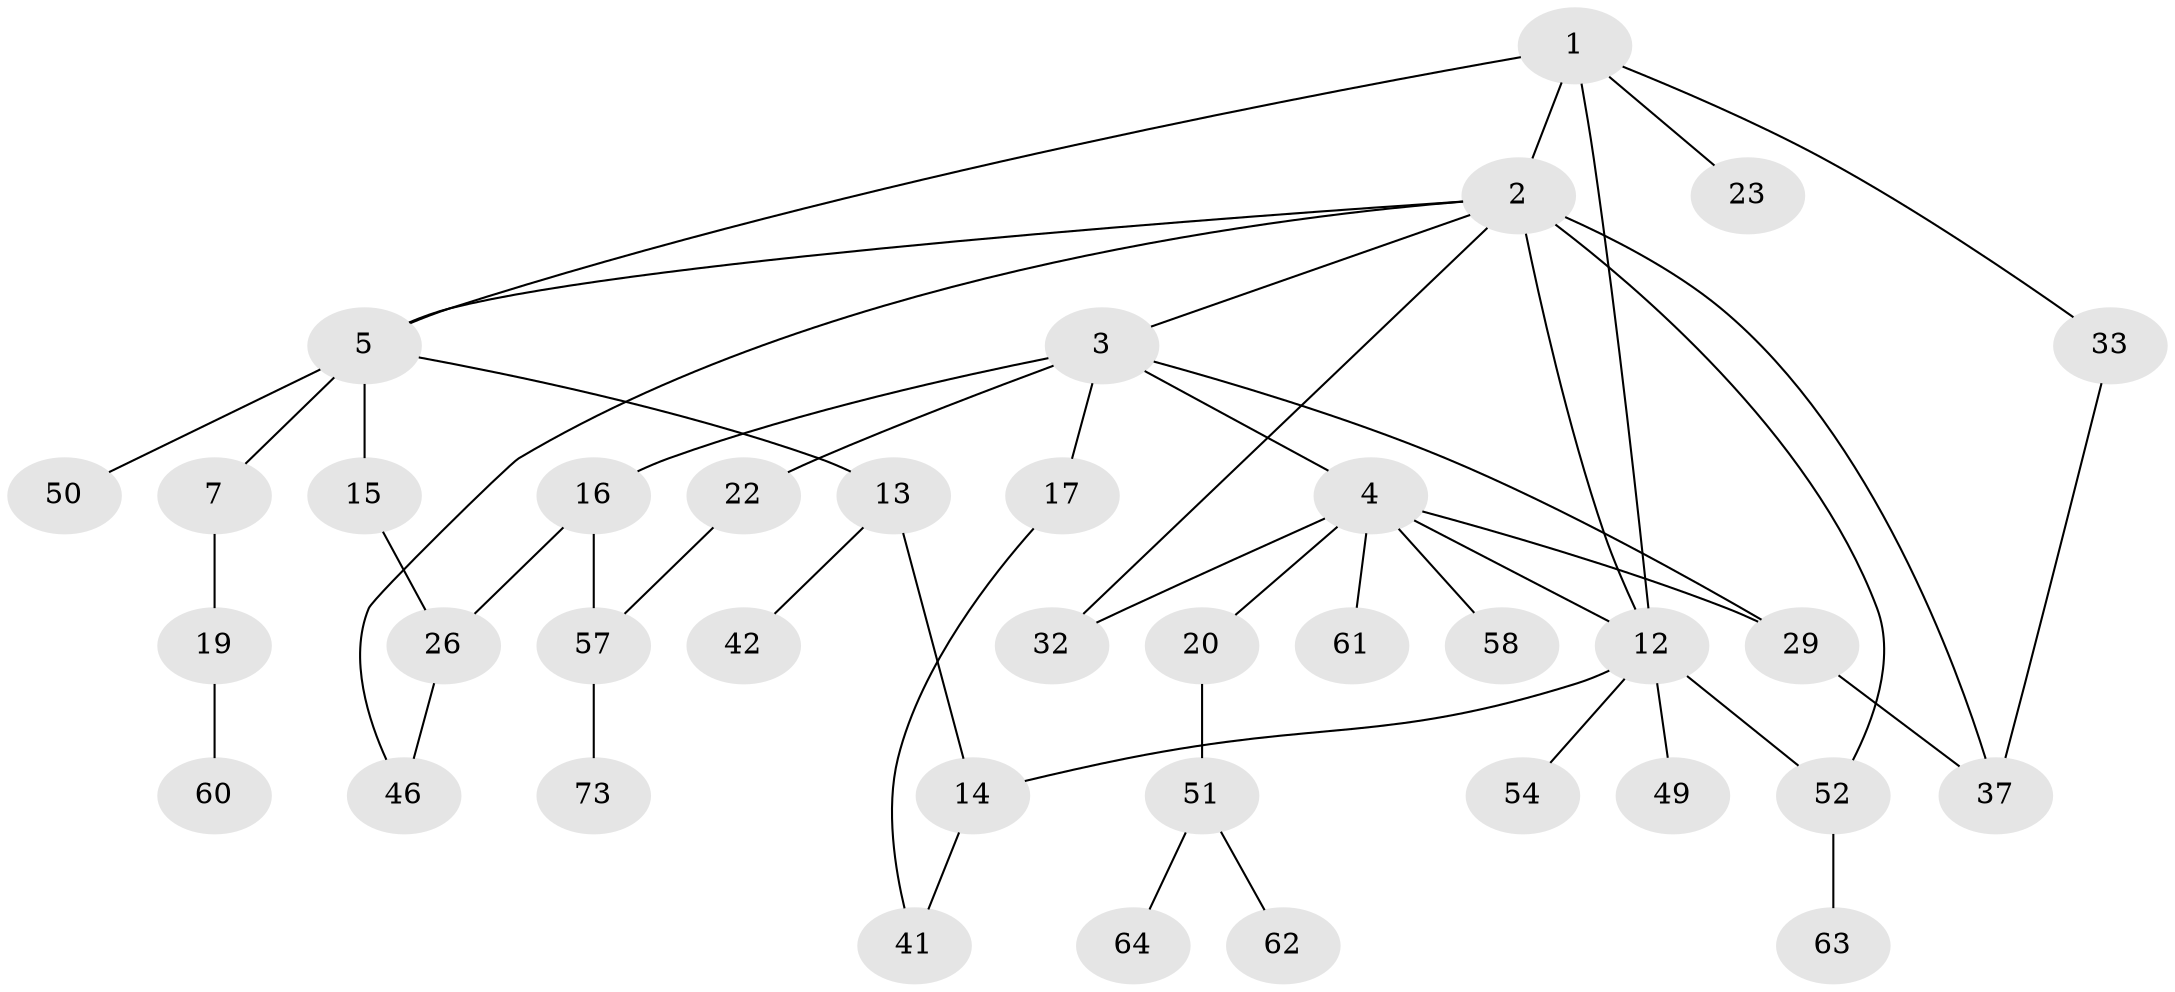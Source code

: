 // original degree distribution, {6: 0.04054054054054054, 4: 0.05405405405405406, 7: 0.02702702702702703, 3: 0.21621621621621623, 2: 0.3108108108108108, 1: 0.3108108108108108, 5: 0.04054054054054054}
// Generated by graph-tools (version 1.1) at 2025/13/03/09/25 04:13:35]
// undirected, 37 vertices, 49 edges
graph export_dot {
graph [start="1"]
  node [color=gray90,style=filled];
  1;
  2 [super="+10"];
  3 [super="+24"];
  4 [super="+11+25"];
  5 [super="+6"];
  7 [super="+8+68"];
  12 [super="+21"];
  13 [super="+67"];
  14 [super="+34"];
  15 [super="+53"];
  16 [super="+30"];
  17 [super="+18"];
  19;
  20 [super="+47+40"];
  22;
  23 [super="+35+27"];
  26 [super="+31"];
  29 [super="+38"];
  32 [super="+44"];
  33 [super="+43"];
  37;
  41 [super="+59"];
  42 [super="+69"];
  46 [super="+56"];
  49;
  50;
  51;
  52;
  54;
  57 [super="+66"];
  58;
  60;
  61;
  62;
  63;
  64;
  73 [super="+74"];
  1 -- 2 [weight=2];
  1 -- 5;
  1 -- 23;
  1 -- 33;
  1 -- 12;
  2 -- 3;
  2 -- 5;
  2 -- 32;
  2 -- 52;
  2 -- 37;
  2 -- 12;
  2 -- 46;
  3 -- 4;
  3 -- 16;
  3 -- 17;
  3 -- 22;
  3 -- 29;
  4 -- 12;
  4 -- 20;
  4 -- 29 [weight=2];
  4 -- 32;
  4 -- 61;
  4 -- 58;
  5 -- 7;
  5 -- 13;
  5 -- 15;
  5 -- 50;
  7 -- 19;
  12 -- 14;
  12 -- 49;
  12 -- 52;
  12 -- 54;
  13 -- 42;
  13 -- 14;
  14 -- 41;
  15 -- 26;
  16 -- 26;
  16 -- 57;
  17 -- 41;
  19 -- 60;
  20 -- 51;
  22 -- 57;
  26 -- 46;
  29 -- 37;
  33 -- 37;
  51 -- 62;
  51 -- 64;
  52 -- 63;
  57 -- 73;
}
